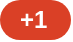 <mxfile version="14.6.13" type="device"><diagram id="8vJtaSeAjfgbq2GM36Yl" name="Seite-1"><mxGraphModel dx="1086" dy="2135" grid="1" gridSize="10" guides="1" tooltips="1" connect="1" arrows="1" fold="1" page="1" pageScale="1" pageWidth="827" pageHeight="1169" math="0" shadow="0"><root><mxCell id="0"/><mxCell id="1" parent="0"/><mxCell id="GpIvpM8BrDzqw81FtBJS-1" value="+1" style="rounded=1;whiteSpace=wrap;html=1;arcSize=50;strokeColor=none;strokeWidth=1;fontColor=#FFFFFF;whiteSpace=wrap;align=left;verticalAlign=middle;spacingLeft=0;fontStyle=1;fontSize=12;spacing=10;fillColor=#DA4026;" vertex="1" parent="1"><mxGeometry x="40" y="-1120" width="35.5" height="20" as="geometry"/></mxCell></root></mxGraphModel></diagram></mxfile>